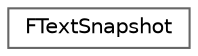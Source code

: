 digraph "Graphical Class Hierarchy"
{
 // INTERACTIVE_SVG=YES
 // LATEX_PDF_SIZE
  bgcolor="transparent";
  edge [fontname=Helvetica,fontsize=10,labelfontname=Helvetica,labelfontsize=10];
  node [fontname=Helvetica,fontsize=10,shape=box,height=0.2,width=0.4];
  rankdir="LR";
  Node0 [id="Node000000",label="FTextSnapshot",height=0.2,width=0.4,color="grey40", fillcolor="white", style="filled",URL="$df/d72/classFTextSnapshot.html",tooltip="A snapshot of an FText at a point in time that can be used to detect changes in the FText,..."];
}
